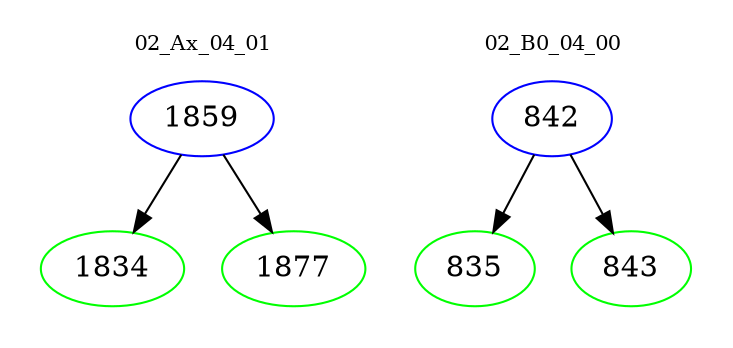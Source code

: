 digraph{
subgraph cluster_0 {
color = white
label = "02_Ax_04_01";
fontsize=10;
T0_1859 [label="1859", color="blue"]
T0_1859 -> T0_1834 [color="black"]
T0_1834 [label="1834", color="green"]
T0_1859 -> T0_1877 [color="black"]
T0_1877 [label="1877", color="green"]
}
subgraph cluster_1 {
color = white
label = "02_B0_04_00";
fontsize=10;
T1_842 [label="842", color="blue"]
T1_842 -> T1_835 [color="black"]
T1_835 [label="835", color="green"]
T1_842 -> T1_843 [color="black"]
T1_843 [label="843", color="green"]
}
}
